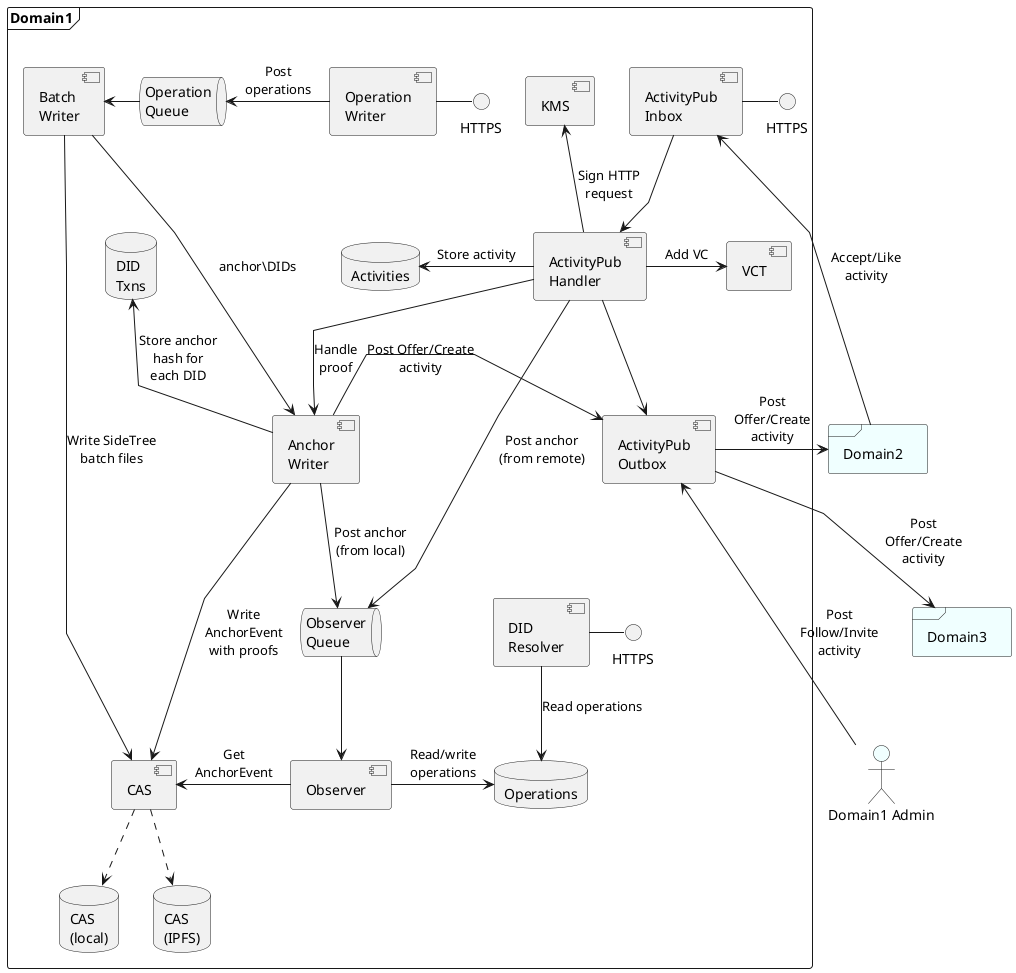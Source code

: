 @startuml
'https://plantuml.com/component-diagram

'!theme materia

skinparam linetype polyline

frame Domain1 {
  database "CAS\n(local)" as casdb
  database "CAS\n(IPFS)" as ipfs
  database "Operations" as opdb
  database "DID\nTxns" as txndb
  database "Activities" as apdb

  component "ActivityPub\nOutbox" as apoutbox
  component "ActivityPub\nInbox" as apinbox
  component "ActivityPub\nHandler" as aphandler

  interface "HTTPS" as apinbox_rest
  apinbox - apinbox_rest
  apinbox --> aphandler

  aphandler -left-> apdb : Store activity

  component "Batch\nWriter" as batch_writer
  component "Anchor\nWriter" as anchor_writer
  component "Observer" as observer
  component "CAS" as cas
  component "VCT" as vct

  queue "Observer\nQueue" as observer_queue
  queue "Operation\nQueue" as op_queue

  component "Operation\nWriter" as opwriter

  interface "HTTPS" as opwriter_rest
  opwriter -right- opwriter_rest

  component "DID\nResolver" as didresolver

  interface "HTTPS" as didresolver_rest
  didresolver -right- didresolver_rest

  didresolver --> opdb : Read operations

  component "KMS" as kms

  observer_queue --> observer
  observer -> cas : Get\nAnchorEvent
  observer -> opdb : Read/write\noperations

  aphandler --> apoutbox
  aphandler --> observer_queue : Post anchor\n(from remote)
  aphandler -up-> kms : Sign HTTP\nrequest
  aphandler -> vct : Add VC
  aphandler --> anchor_writer : Handle\nproof
  anchor_writer --> observer_queue : Post anchor\n(from local)
  anchor_writer -up-> txndb : Store anchor\nhash for\neach DID

  opwriter -left-> op_queue : Post\noperations

  op_queue -left-> batch_writer
  batch_writer --> cas : Write SideTree\nbatch files
  batch_writer ---> anchor_writer : anchor\DIDs

  anchor_writer -> cas : Write\nAnchorEvent\nwith proofs
  anchor_writer -> apoutbox : Post Offer/Create\nactivity

  cas ..> casdb
  cas ..> ipfs
}

actor "Domain1 Admin" as domain1admin #Azure

frame "Domain2" as domain2 #Azure
frame "Domain3" as domain3 #Azure

apoutbox -> domain2 : Post\nOffer/Create\nactivity
apoutbox --> domain3 : Post\nOffer/Create\nactivity
domain2 --> apinbox : Accept/Like\nactivity
domain1admin -up--> apoutbox : Post\nFollow/Invite\nactivity

@enduml